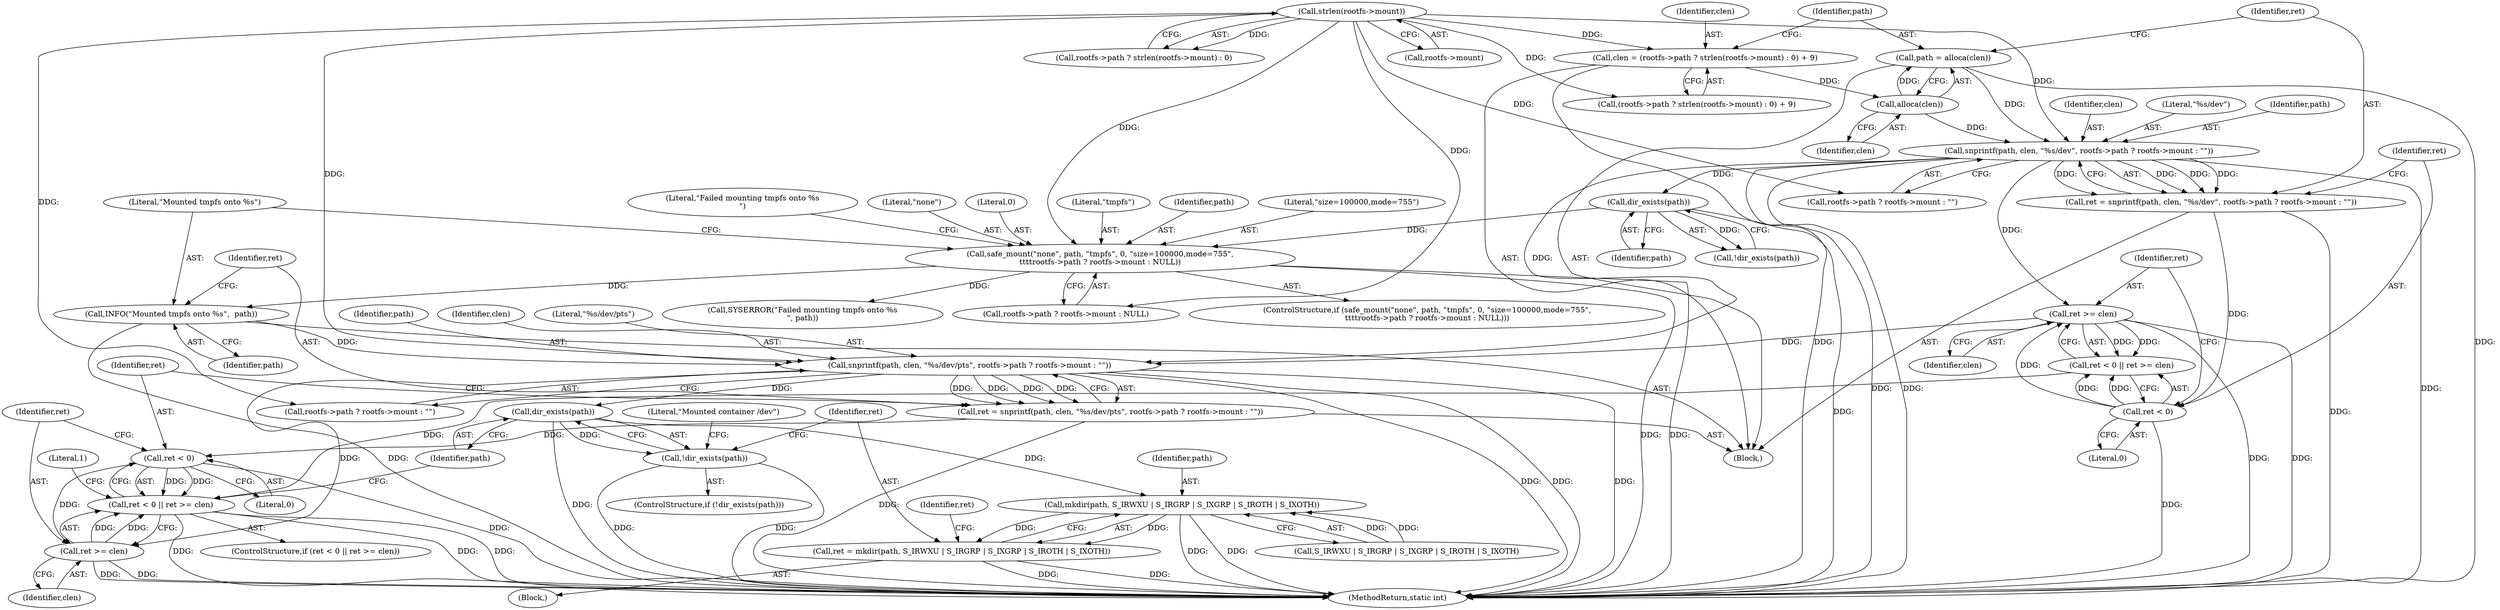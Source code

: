 digraph "0_lxc_592fd47a6245508b79fe6ac819fe6d3b2c1289be_4@API" {
"1000191" [label="(Call,snprintf(path, clen, \"%s/dev/pts\", rootfs->path ? rootfs->mount : \"\"))"];
"1000186" [label="(Call,INFO(\"Mounted tmpfs onto %s\",  path))"];
"1000166" [label="(Call,safe_mount(\"none\", path, \"tmpfs\", 0, \"size=100000,mode=755\",\n\t\t\t\trootfs->path ? rootfs->mount : NULL))"];
"1000156" [label="(Call,dir_exists(path))"];
"1000131" [label="(Call,snprintf(path, clen, \"%s/dev\", rootfs->path ? rootfs->mount : \"\"))"];
"1000125" [label="(Call,path = alloca(clen))"];
"1000127" [label="(Call,alloca(clen))"];
"1000112" [label="(Call,clen = (rootfs->path ? strlen(rootfs->mount) : 0) + 9)"];
"1000119" [label="(Call,strlen(rootfs->mount))"];
"1000148" [label="(Call,ret >= clen)"];
"1000145" [label="(Call,ret < 0)"];
"1000129" [label="(Call,ret = snprintf(path, clen, \"%s/dev\", rootfs->path ? rootfs->mount : \"\"))"];
"1000189" [label="(Call,ret = snprintf(path, clen, \"%s/dev/pts\", rootfs->path ? rootfs->mount : \"\"))"];
"1000205" [label="(Call,ret < 0)"];
"1000204" [label="(Call,ret < 0 || ret >= clen)"];
"1000208" [label="(Call,ret >= clen)"];
"1000216" [label="(Call,dir_exists(path))"];
"1000215" [label="(Call,!dir_exists(path))"];
"1000221" [label="(Call,mkdir(path, S_IRWXU | S_IRGRP | S_IXGRP | S_IROTH | S_IXOTH))"];
"1000219" [label="(Call,ret = mkdir(path, S_IRWXU | S_IRGRP | S_IXGRP | S_IROTH | S_IXOTH))"];
"1000157" [label="(Identifier,path)"];
"1000222" [label="(Identifier,path)"];
"1000188" [label="(Identifier,path)"];
"1000190" [label="(Identifier,ret)"];
"1000170" [label="(Literal,0)"];
"1000127" [label="(Call,alloca(clen))"];
"1000112" [label="(Call,clen = (rootfs->path ? strlen(rootfs->mount) : 0) + 9)"];
"1000241" [label="(Literal,\"Mounted container /dev\")"];
"1000192" [label="(Identifier,path)"];
"1000155" [label="(Call,!dir_exists(path))"];
"1000209" [label="(Identifier,ret)"];
"1000187" [label="(Literal,\"Mounted tmpfs onto %s\")"];
"1000148" [label="(Call,ret >= clen)"];
"1000129" [label="(Call,ret = snprintf(path, clen, \"%s/dev\", rootfs->path ? rootfs->mount : \"\"))"];
"1000144" [label="(Call,ret < 0 || ret >= clen)"];
"1000193" [label="(Identifier,clen)"];
"1000126" [label="(Identifier,path)"];
"1000114" [label="(Call,(rootfs->path ? strlen(rootfs->mount) : 0) + 9)"];
"1000205" [label="(Call,ret < 0)"];
"1000219" [label="(Call,ret = mkdir(path, S_IRWXU | S_IRGRP | S_IXGRP | S_IROTH | S_IXOTH))"];
"1000194" [label="(Literal,\"%s/dev/pts\")"];
"1000186" [label="(Call,INFO(\"Mounted tmpfs onto %s\",  path))"];
"1000125" [label="(Call,path = alloca(clen))"];
"1000218" [label="(Block,)"];
"1000207" [label="(Literal,0)"];
"1000221" [label="(Call,mkdir(path, S_IRWXU | S_IRGRP | S_IXGRP | S_IROTH | S_IXOTH))"];
"1000113" [label="(Identifier,clen)"];
"1000214" [label="(ControlStructure,if (!dir_exists(path)))"];
"1000169" [label="(Literal,\"tmpfs\")"];
"1000181" [label="(Call,SYSERROR(\"Failed mounting tmpfs onto %s\n\", path))"];
"1000223" [label="(Call,S_IRWXU | S_IRGRP | S_IXGRP | S_IROTH | S_IXOTH)"];
"1000208" [label="(Call,ret >= clen)"];
"1000206" [label="(Identifier,ret)"];
"1000119" [label="(Call,strlen(rootfs->mount))"];
"1000133" [label="(Identifier,clen)"];
"1000134" [label="(Literal,\"%s/dev\")"];
"1000166" [label="(Call,safe_mount(\"none\", path, \"tmpfs\", 0, \"size=100000,mode=755\",\n\t\t\t\trootfs->path ? rootfs->mount : NULL))"];
"1000168" [label="(Identifier,path)"];
"1000189" [label="(Call,ret = snprintf(path, clen, \"%s/dev/pts\", rootfs->path ? rootfs->mount : \"\"))"];
"1000115" [label="(Call,rootfs->path ? strlen(rootfs->mount) : 0)"];
"1000128" [label="(Identifier,clen)"];
"1000135" [label="(Call,rootfs->path ? rootfs->mount : \"\")"];
"1000217" [label="(Identifier,path)"];
"1000204" [label="(Call,ret < 0 || ret >= clen)"];
"1000172" [label="(Call,rootfs->path ? rootfs->mount : NULL)"];
"1000203" [label="(ControlStructure,if (ret < 0 || ret >= clen))"];
"1000146" [label="(Identifier,ret)"];
"1000165" [label="(ControlStructure,if (safe_mount(\"none\", path, \"tmpfs\", 0, \"size=100000,mode=755\",\n\t\t\t\trootfs->path ? rootfs->mount : NULL)))"];
"1000195" [label="(Call,rootfs->path ? rootfs->mount : \"\")"];
"1000210" [label="(Identifier,clen)"];
"1000215" [label="(Call,!dir_exists(path))"];
"1000171" [label="(Literal,\"size=100000,mode=755\")"];
"1000120" [label="(Call,rootfs->mount)"];
"1000182" [label="(Literal,\"Failed mounting tmpfs onto %s\n\")"];
"1000150" [label="(Identifier,clen)"];
"1000106" [label="(Block,)"];
"1000156" [label="(Call,dir_exists(path))"];
"1000167" [label="(Literal,\"none\")"];
"1000145" [label="(Call,ret < 0)"];
"1000191" [label="(Call,snprintf(path, clen, \"%s/dev/pts\", rootfs->path ? rootfs->mount : \"\"))"];
"1000147" [label="(Literal,0)"];
"1000132" [label="(Identifier,path)"];
"1000220" [label="(Identifier,ret)"];
"1000216" [label="(Call,dir_exists(path))"];
"1000130" [label="(Identifier,ret)"];
"1000149" [label="(Identifier,ret)"];
"1000213" [label="(Literal,1)"];
"1000244" [label="(MethodReturn,static int)"];
"1000233" [label="(Identifier,ret)"];
"1000131" [label="(Call,snprintf(path, clen, \"%s/dev\", rootfs->path ? rootfs->mount : \"\"))"];
"1000191" -> "1000189"  [label="AST: "];
"1000191" -> "1000195"  [label="CFG: "];
"1000192" -> "1000191"  [label="AST: "];
"1000193" -> "1000191"  [label="AST: "];
"1000194" -> "1000191"  [label="AST: "];
"1000195" -> "1000191"  [label="AST: "];
"1000189" -> "1000191"  [label="CFG: "];
"1000191" -> "1000244"  [label="DDG: "];
"1000191" -> "1000244"  [label="DDG: "];
"1000191" -> "1000244"  [label="DDG: "];
"1000191" -> "1000189"  [label="DDG: "];
"1000191" -> "1000189"  [label="DDG: "];
"1000191" -> "1000189"  [label="DDG: "];
"1000191" -> "1000189"  [label="DDG: "];
"1000186" -> "1000191"  [label="DDG: "];
"1000131" -> "1000191"  [label="DDG: "];
"1000148" -> "1000191"  [label="DDG: "];
"1000119" -> "1000191"  [label="DDG: "];
"1000191" -> "1000208"  [label="DDG: "];
"1000191" -> "1000216"  [label="DDG: "];
"1000186" -> "1000106"  [label="AST: "];
"1000186" -> "1000188"  [label="CFG: "];
"1000187" -> "1000186"  [label="AST: "];
"1000188" -> "1000186"  [label="AST: "];
"1000190" -> "1000186"  [label="CFG: "];
"1000186" -> "1000244"  [label="DDG: "];
"1000166" -> "1000186"  [label="DDG: "];
"1000166" -> "1000165"  [label="AST: "];
"1000166" -> "1000172"  [label="CFG: "];
"1000167" -> "1000166"  [label="AST: "];
"1000168" -> "1000166"  [label="AST: "];
"1000169" -> "1000166"  [label="AST: "];
"1000170" -> "1000166"  [label="AST: "];
"1000171" -> "1000166"  [label="AST: "];
"1000172" -> "1000166"  [label="AST: "];
"1000182" -> "1000166"  [label="CFG: "];
"1000187" -> "1000166"  [label="CFG: "];
"1000166" -> "1000244"  [label="DDG: "];
"1000166" -> "1000244"  [label="DDG: "];
"1000156" -> "1000166"  [label="DDG: "];
"1000119" -> "1000166"  [label="DDG: "];
"1000166" -> "1000181"  [label="DDG: "];
"1000156" -> "1000155"  [label="AST: "];
"1000156" -> "1000157"  [label="CFG: "];
"1000157" -> "1000156"  [label="AST: "];
"1000155" -> "1000156"  [label="CFG: "];
"1000156" -> "1000244"  [label="DDG: "];
"1000156" -> "1000155"  [label="DDG: "];
"1000131" -> "1000156"  [label="DDG: "];
"1000131" -> "1000129"  [label="AST: "];
"1000131" -> "1000135"  [label="CFG: "];
"1000132" -> "1000131"  [label="AST: "];
"1000133" -> "1000131"  [label="AST: "];
"1000134" -> "1000131"  [label="AST: "];
"1000135" -> "1000131"  [label="AST: "];
"1000129" -> "1000131"  [label="CFG: "];
"1000131" -> "1000244"  [label="DDG: "];
"1000131" -> "1000244"  [label="DDG: "];
"1000131" -> "1000244"  [label="DDG: "];
"1000131" -> "1000129"  [label="DDG: "];
"1000131" -> "1000129"  [label="DDG: "];
"1000131" -> "1000129"  [label="DDG: "];
"1000131" -> "1000129"  [label="DDG: "];
"1000125" -> "1000131"  [label="DDG: "];
"1000127" -> "1000131"  [label="DDG: "];
"1000119" -> "1000131"  [label="DDG: "];
"1000131" -> "1000148"  [label="DDG: "];
"1000125" -> "1000106"  [label="AST: "];
"1000125" -> "1000127"  [label="CFG: "];
"1000126" -> "1000125"  [label="AST: "];
"1000127" -> "1000125"  [label="AST: "];
"1000130" -> "1000125"  [label="CFG: "];
"1000125" -> "1000244"  [label="DDG: "];
"1000127" -> "1000125"  [label="DDG: "];
"1000127" -> "1000128"  [label="CFG: "];
"1000128" -> "1000127"  [label="AST: "];
"1000112" -> "1000127"  [label="DDG: "];
"1000112" -> "1000106"  [label="AST: "];
"1000112" -> "1000114"  [label="CFG: "];
"1000113" -> "1000112"  [label="AST: "];
"1000114" -> "1000112"  [label="AST: "];
"1000126" -> "1000112"  [label="CFG: "];
"1000112" -> "1000244"  [label="DDG: "];
"1000119" -> "1000112"  [label="DDG: "];
"1000119" -> "1000115"  [label="AST: "];
"1000119" -> "1000120"  [label="CFG: "];
"1000120" -> "1000119"  [label="AST: "];
"1000115" -> "1000119"  [label="CFG: "];
"1000119" -> "1000114"  [label="DDG: "];
"1000119" -> "1000115"  [label="DDG: "];
"1000119" -> "1000135"  [label="DDG: "];
"1000119" -> "1000172"  [label="DDG: "];
"1000119" -> "1000195"  [label="DDG: "];
"1000148" -> "1000144"  [label="AST: "];
"1000148" -> "1000150"  [label="CFG: "];
"1000149" -> "1000148"  [label="AST: "];
"1000150" -> "1000148"  [label="AST: "];
"1000144" -> "1000148"  [label="CFG: "];
"1000148" -> "1000244"  [label="DDG: "];
"1000148" -> "1000244"  [label="DDG: "];
"1000148" -> "1000144"  [label="DDG: "];
"1000148" -> "1000144"  [label="DDG: "];
"1000145" -> "1000148"  [label="DDG: "];
"1000145" -> "1000144"  [label="AST: "];
"1000145" -> "1000147"  [label="CFG: "];
"1000146" -> "1000145"  [label="AST: "];
"1000147" -> "1000145"  [label="AST: "];
"1000149" -> "1000145"  [label="CFG: "];
"1000144" -> "1000145"  [label="CFG: "];
"1000145" -> "1000244"  [label="DDG: "];
"1000145" -> "1000144"  [label="DDG: "];
"1000145" -> "1000144"  [label="DDG: "];
"1000129" -> "1000145"  [label="DDG: "];
"1000129" -> "1000106"  [label="AST: "];
"1000130" -> "1000129"  [label="AST: "];
"1000146" -> "1000129"  [label="CFG: "];
"1000129" -> "1000244"  [label="DDG: "];
"1000189" -> "1000106"  [label="AST: "];
"1000190" -> "1000189"  [label="AST: "];
"1000206" -> "1000189"  [label="CFG: "];
"1000189" -> "1000244"  [label="DDG: "];
"1000189" -> "1000205"  [label="DDG: "];
"1000205" -> "1000204"  [label="AST: "];
"1000205" -> "1000207"  [label="CFG: "];
"1000206" -> "1000205"  [label="AST: "];
"1000207" -> "1000205"  [label="AST: "];
"1000209" -> "1000205"  [label="CFG: "];
"1000204" -> "1000205"  [label="CFG: "];
"1000205" -> "1000244"  [label="DDG: "];
"1000205" -> "1000204"  [label="DDG: "];
"1000205" -> "1000204"  [label="DDG: "];
"1000205" -> "1000208"  [label="DDG: "];
"1000204" -> "1000203"  [label="AST: "];
"1000204" -> "1000208"  [label="CFG: "];
"1000208" -> "1000204"  [label="AST: "];
"1000213" -> "1000204"  [label="CFG: "];
"1000217" -> "1000204"  [label="CFG: "];
"1000204" -> "1000244"  [label="DDG: "];
"1000204" -> "1000244"  [label="DDG: "];
"1000204" -> "1000244"  [label="DDG: "];
"1000208" -> "1000204"  [label="DDG: "];
"1000208" -> "1000204"  [label="DDG: "];
"1000144" -> "1000204"  [label="DDG: "];
"1000208" -> "1000210"  [label="CFG: "];
"1000209" -> "1000208"  [label="AST: "];
"1000210" -> "1000208"  [label="AST: "];
"1000208" -> "1000244"  [label="DDG: "];
"1000208" -> "1000244"  [label="DDG: "];
"1000216" -> "1000215"  [label="AST: "];
"1000216" -> "1000217"  [label="CFG: "];
"1000217" -> "1000216"  [label="AST: "];
"1000215" -> "1000216"  [label="CFG: "];
"1000216" -> "1000244"  [label="DDG: "];
"1000216" -> "1000215"  [label="DDG: "];
"1000216" -> "1000221"  [label="DDG: "];
"1000215" -> "1000214"  [label="AST: "];
"1000220" -> "1000215"  [label="CFG: "];
"1000241" -> "1000215"  [label="CFG: "];
"1000215" -> "1000244"  [label="DDG: "];
"1000215" -> "1000244"  [label="DDG: "];
"1000221" -> "1000219"  [label="AST: "];
"1000221" -> "1000223"  [label="CFG: "];
"1000222" -> "1000221"  [label="AST: "];
"1000223" -> "1000221"  [label="AST: "];
"1000219" -> "1000221"  [label="CFG: "];
"1000221" -> "1000244"  [label="DDG: "];
"1000221" -> "1000244"  [label="DDG: "];
"1000221" -> "1000219"  [label="DDG: "];
"1000221" -> "1000219"  [label="DDG: "];
"1000223" -> "1000221"  [label="DDG: "];
"1000223" -> "1000221"  [label="DDG: "];
"1000219" -> "1000218"  [label="AST: "];
"1000220" -> "1000219"  [label="AST: "];
"1000233" -> "1000219"  [label="CFG: "];
"1000219" -> "1000244"  [label="DDG: "];
"1000219" -> "1000244"  [label="DDG: "];
}
